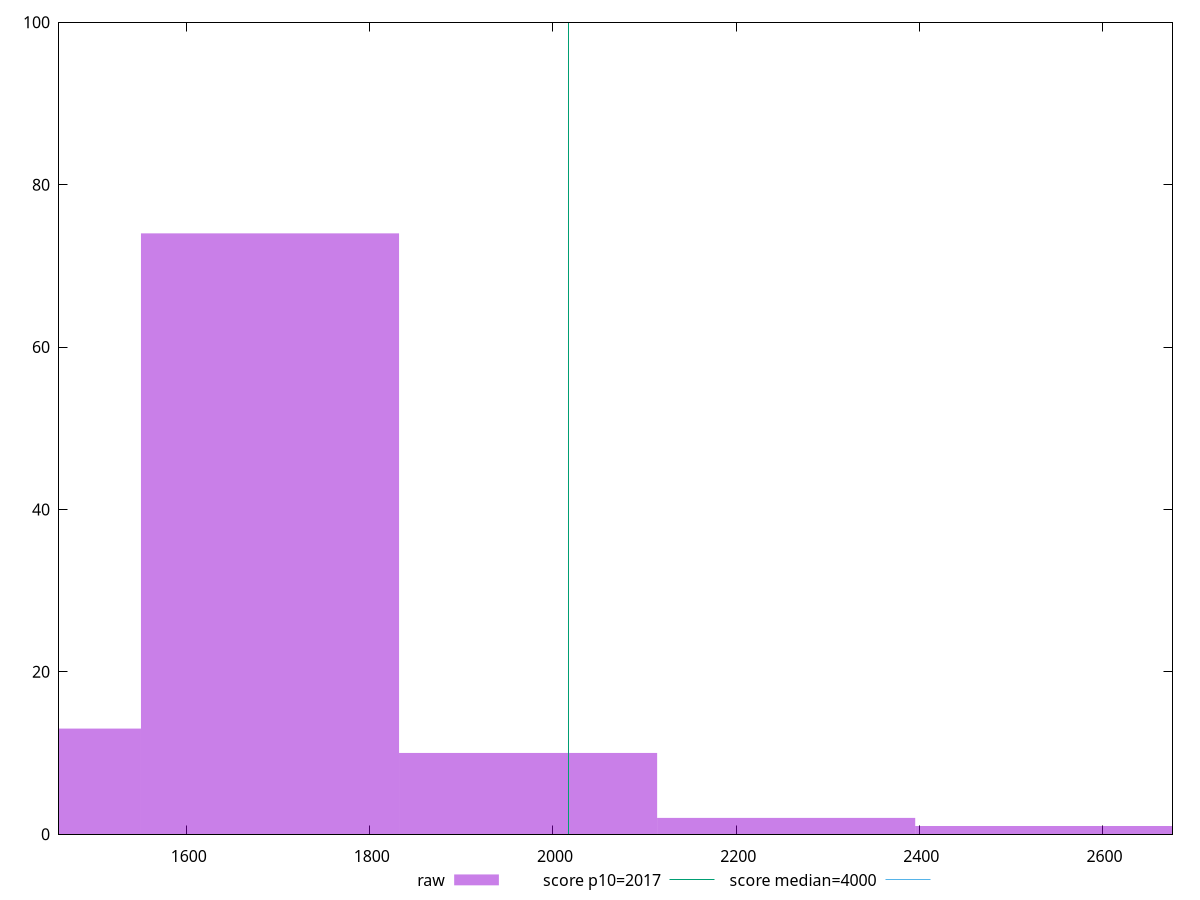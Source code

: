 reset

$raw <<EOF
2536.4639123096194 1
1690.9759415397461 74
1972.805265129704 10
2254.6345887196617 2
1409.1466179497886 13
EOF

set key outside below
set boxwidth 281.8293235899577
set xrange [1460.5519999999988:2676.5119999999997]
set yrange [0:100]
set trange [0:100]
set style fill transparent solid 0.5 noborder

set parametric
set terminal svg size 640, 490 enhanced background rgb 'white'
set output "report_00026_2021-02-22T21:38:55.199Z/mainthread-work-breakdown/samples/pages+cached/raw/histogram.svg"

plot $raw title "raw" with boxes, \
     2017,t title "score p10=2017", \
     4000,t title "score median=4000"

reset
